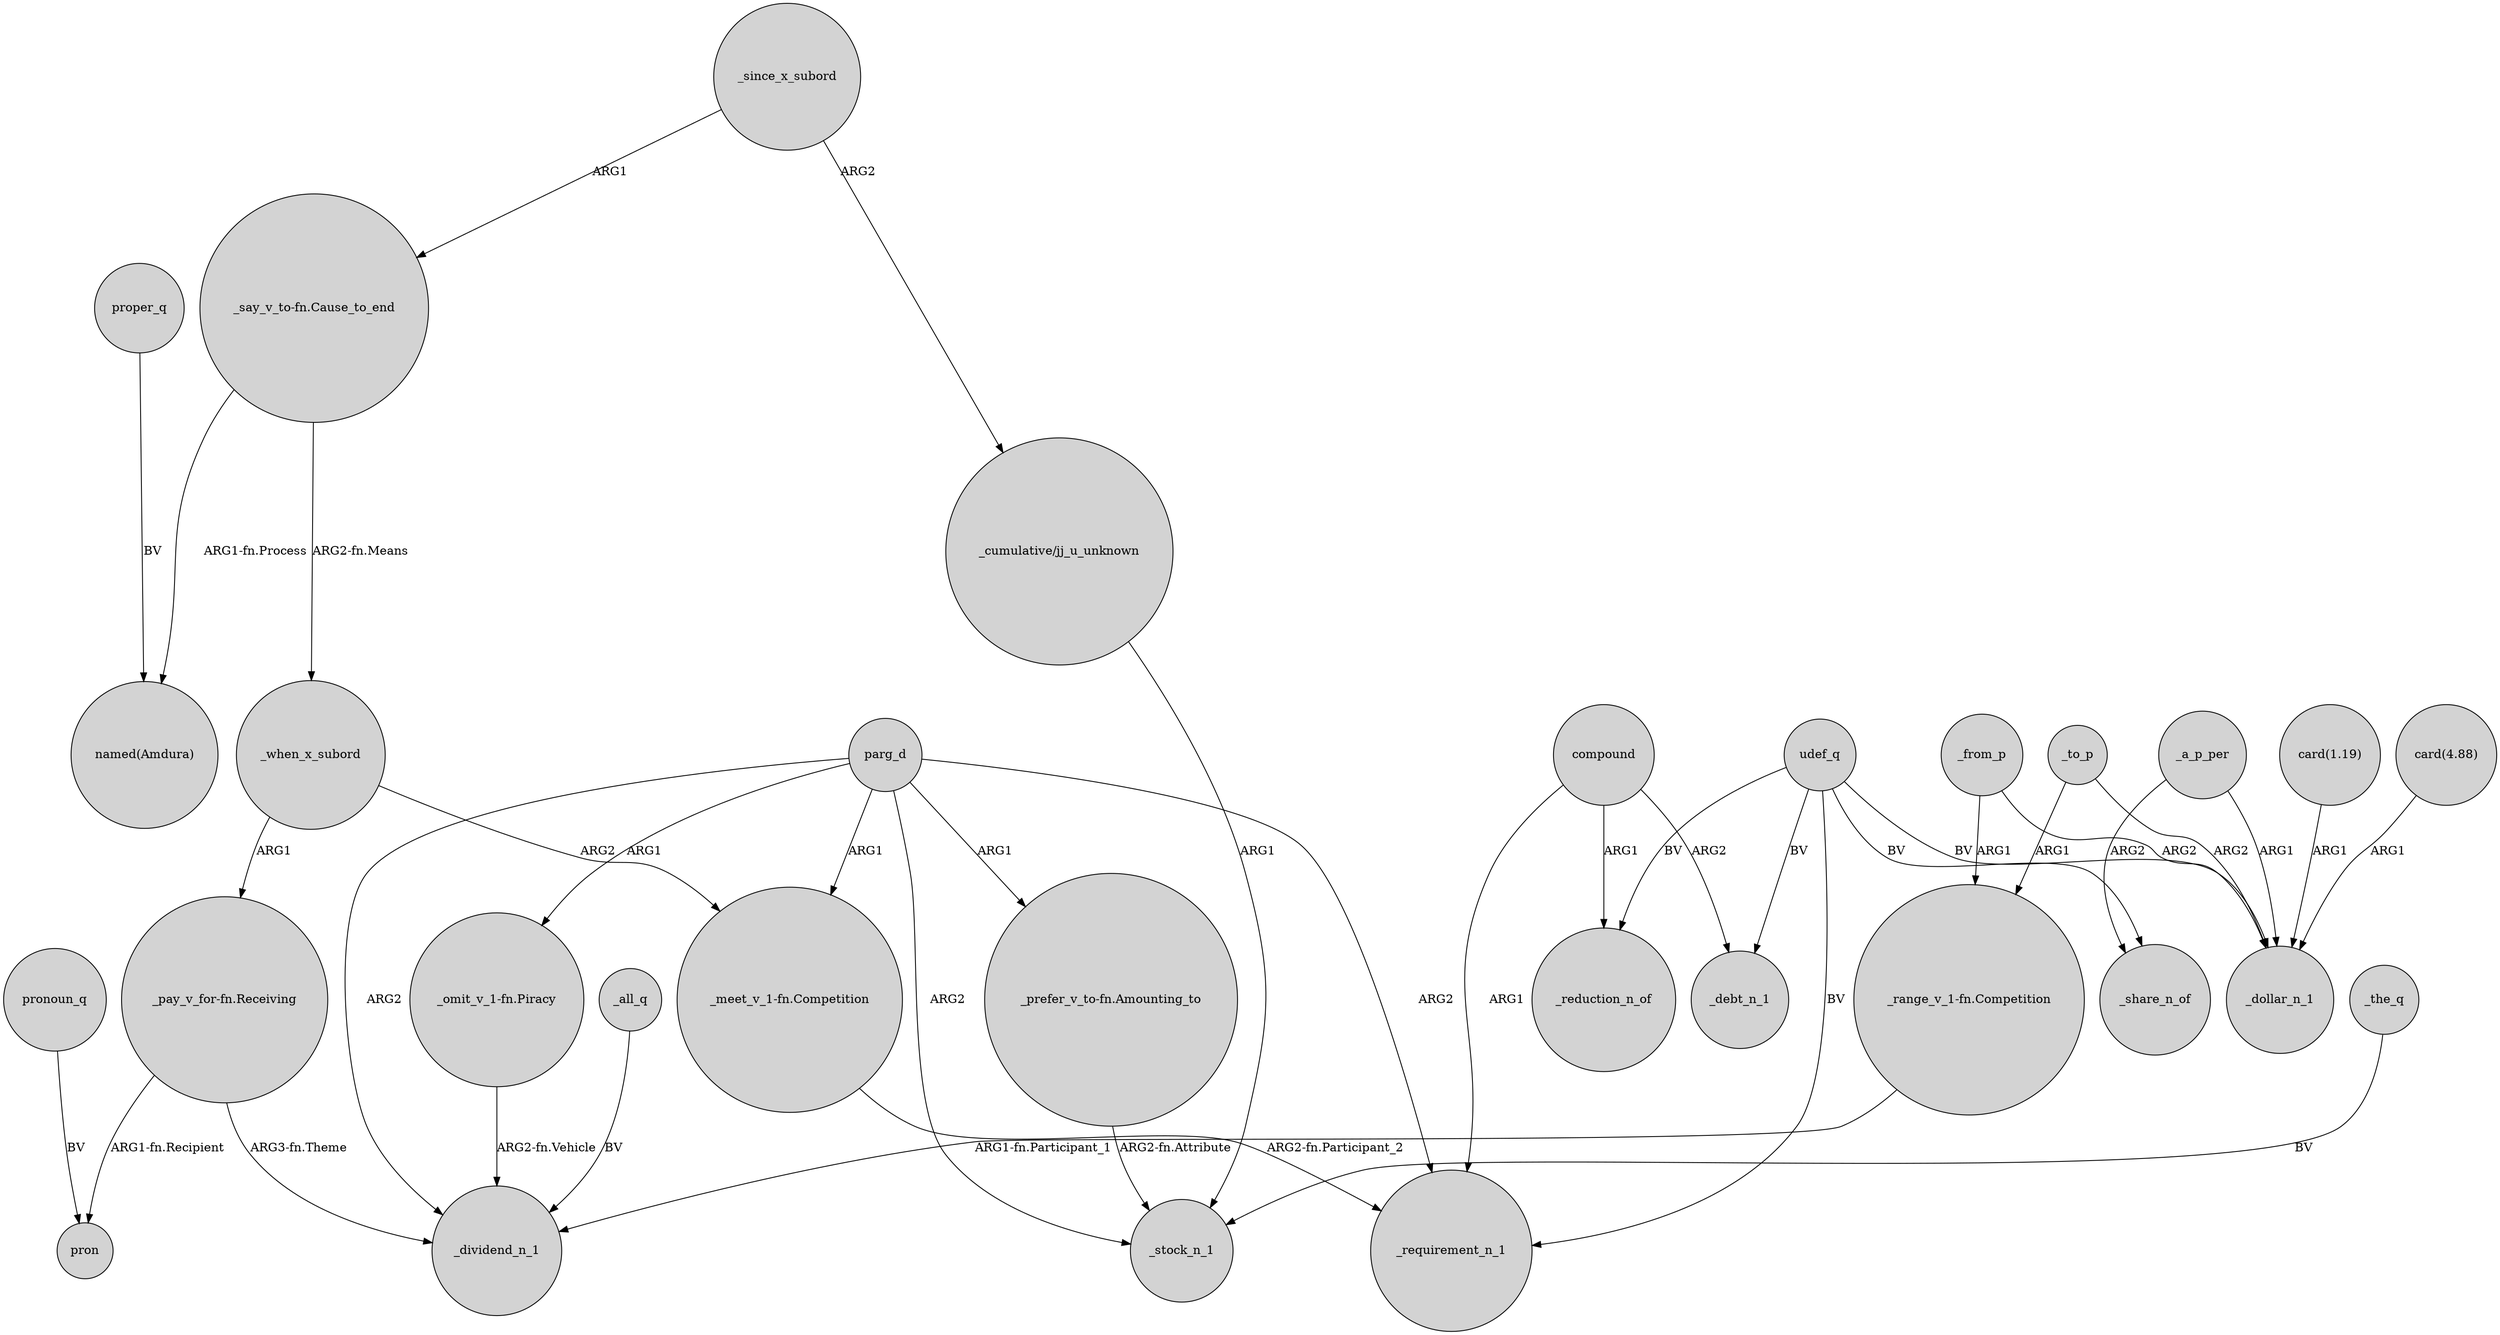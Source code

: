 digraph {
	node [shape=circle style=filled]
	proper_q -> "named(Amdura)" [label=BV]
	"_pay_v_for-fn.Receiving" -> pron [label="ARG1-fn.Recipient"]
	parg_d -> "_meet_v_1-fn.Competition" [label=ARG1]
	"_pay_v_for-fn.Receiving" -> _dividend_n_1 [label="ARG3-fn.Theme"]
	compound -> _reduction_n_of [label=ARG1]
	_to_p -> _dollar_n_1 [label=ARG2]
	"_omit_v_1-fn.Piracy" -> _dividend_n_1 [label="ARG2-fn.Vehicle"]
	parg_d -> "_omit_v_1-fn.Piracy" [label=ARG1]
	_when_x_subord -> "_pay_v_for-fn.Receiving" [label=ARG1]
	parg_d -> "_prefer_v_to-fn.Amounting_to" [label=ARG1]
	"_range_v_1-fn.Competition" -> _dividend_n_1 [label="ARG1-fn.Participant_1"]
	_to_p -> "_range_v_1-fn.Competition" [label=ARG1]
	pronoun_q -> pron [label=BV]
	parg_d -> _requirement_n_1 [label=ARG2]
	_the_q -> _stock_n_1 [label=BV]
	parg_d -> _dividend_n_1 [label=ARG2]
	udef_q -> _debt_n_1 [label=BV]
	udef_q -> _requirement_n_1 [label=BV]
	_a_p_per -> _share_n_of [label=ARG2]
	"card(1.19)" -> _dollar_n_1 [label=ARG1]
	"_prefer_v_to-fn.Amounting_to" -> _stock_n_1 [label="ARG2-fn.Attribute"]
	udef_q -> _share_n_of [label=BV]
	udef_q -> _reduction_n_of [label=BV]
	"_meet_v_1-fn.Competition" -> _requirement_n_1 [label="ARG2-fn.Participant_2"]
	"_cumulative/jj_u_unknown" -> _stock_n_1 [label=ARG1]
	_when_x_subord -> "_meet_v_1-fn.Competition" [label=ARG2]
	udef_q -> _dollar_n_1 [label=BV]
	_all_q -> _dividend_n_1 [label=BV]
	_since_x_subord -> "_say_v_to-fn.Cause_to_end" [label=ARG1]
	compound -> _debt_n_1 [label=ARG2]
	_a_p_per -> _dollar_n_1 [label=ARG1]
	_from_p -> "_range_v_1-fn.Competition" [label=ARG1]
	_since_x_subord -> "_cumulative/jj_u_unknown" [label=ARG2]
	compound -> _requirement_n_1 [label=ARG1]
	_from_p -> _dollar_n_1 [label=ARG2]
	"card(4.88)" -> _dollar_n_1 [label=ARG1]
	parg_d -> _stock_n_1 [label=ARG2]
	"_say_v_to-fn.Cause_to_end" -> _when_x_subord [label="ARG2-fn.Means"]
	"_say_v_to-fn.Cause_to_end" -> "named(Amdura)" [label="ARG1-fn.Process"]
}
